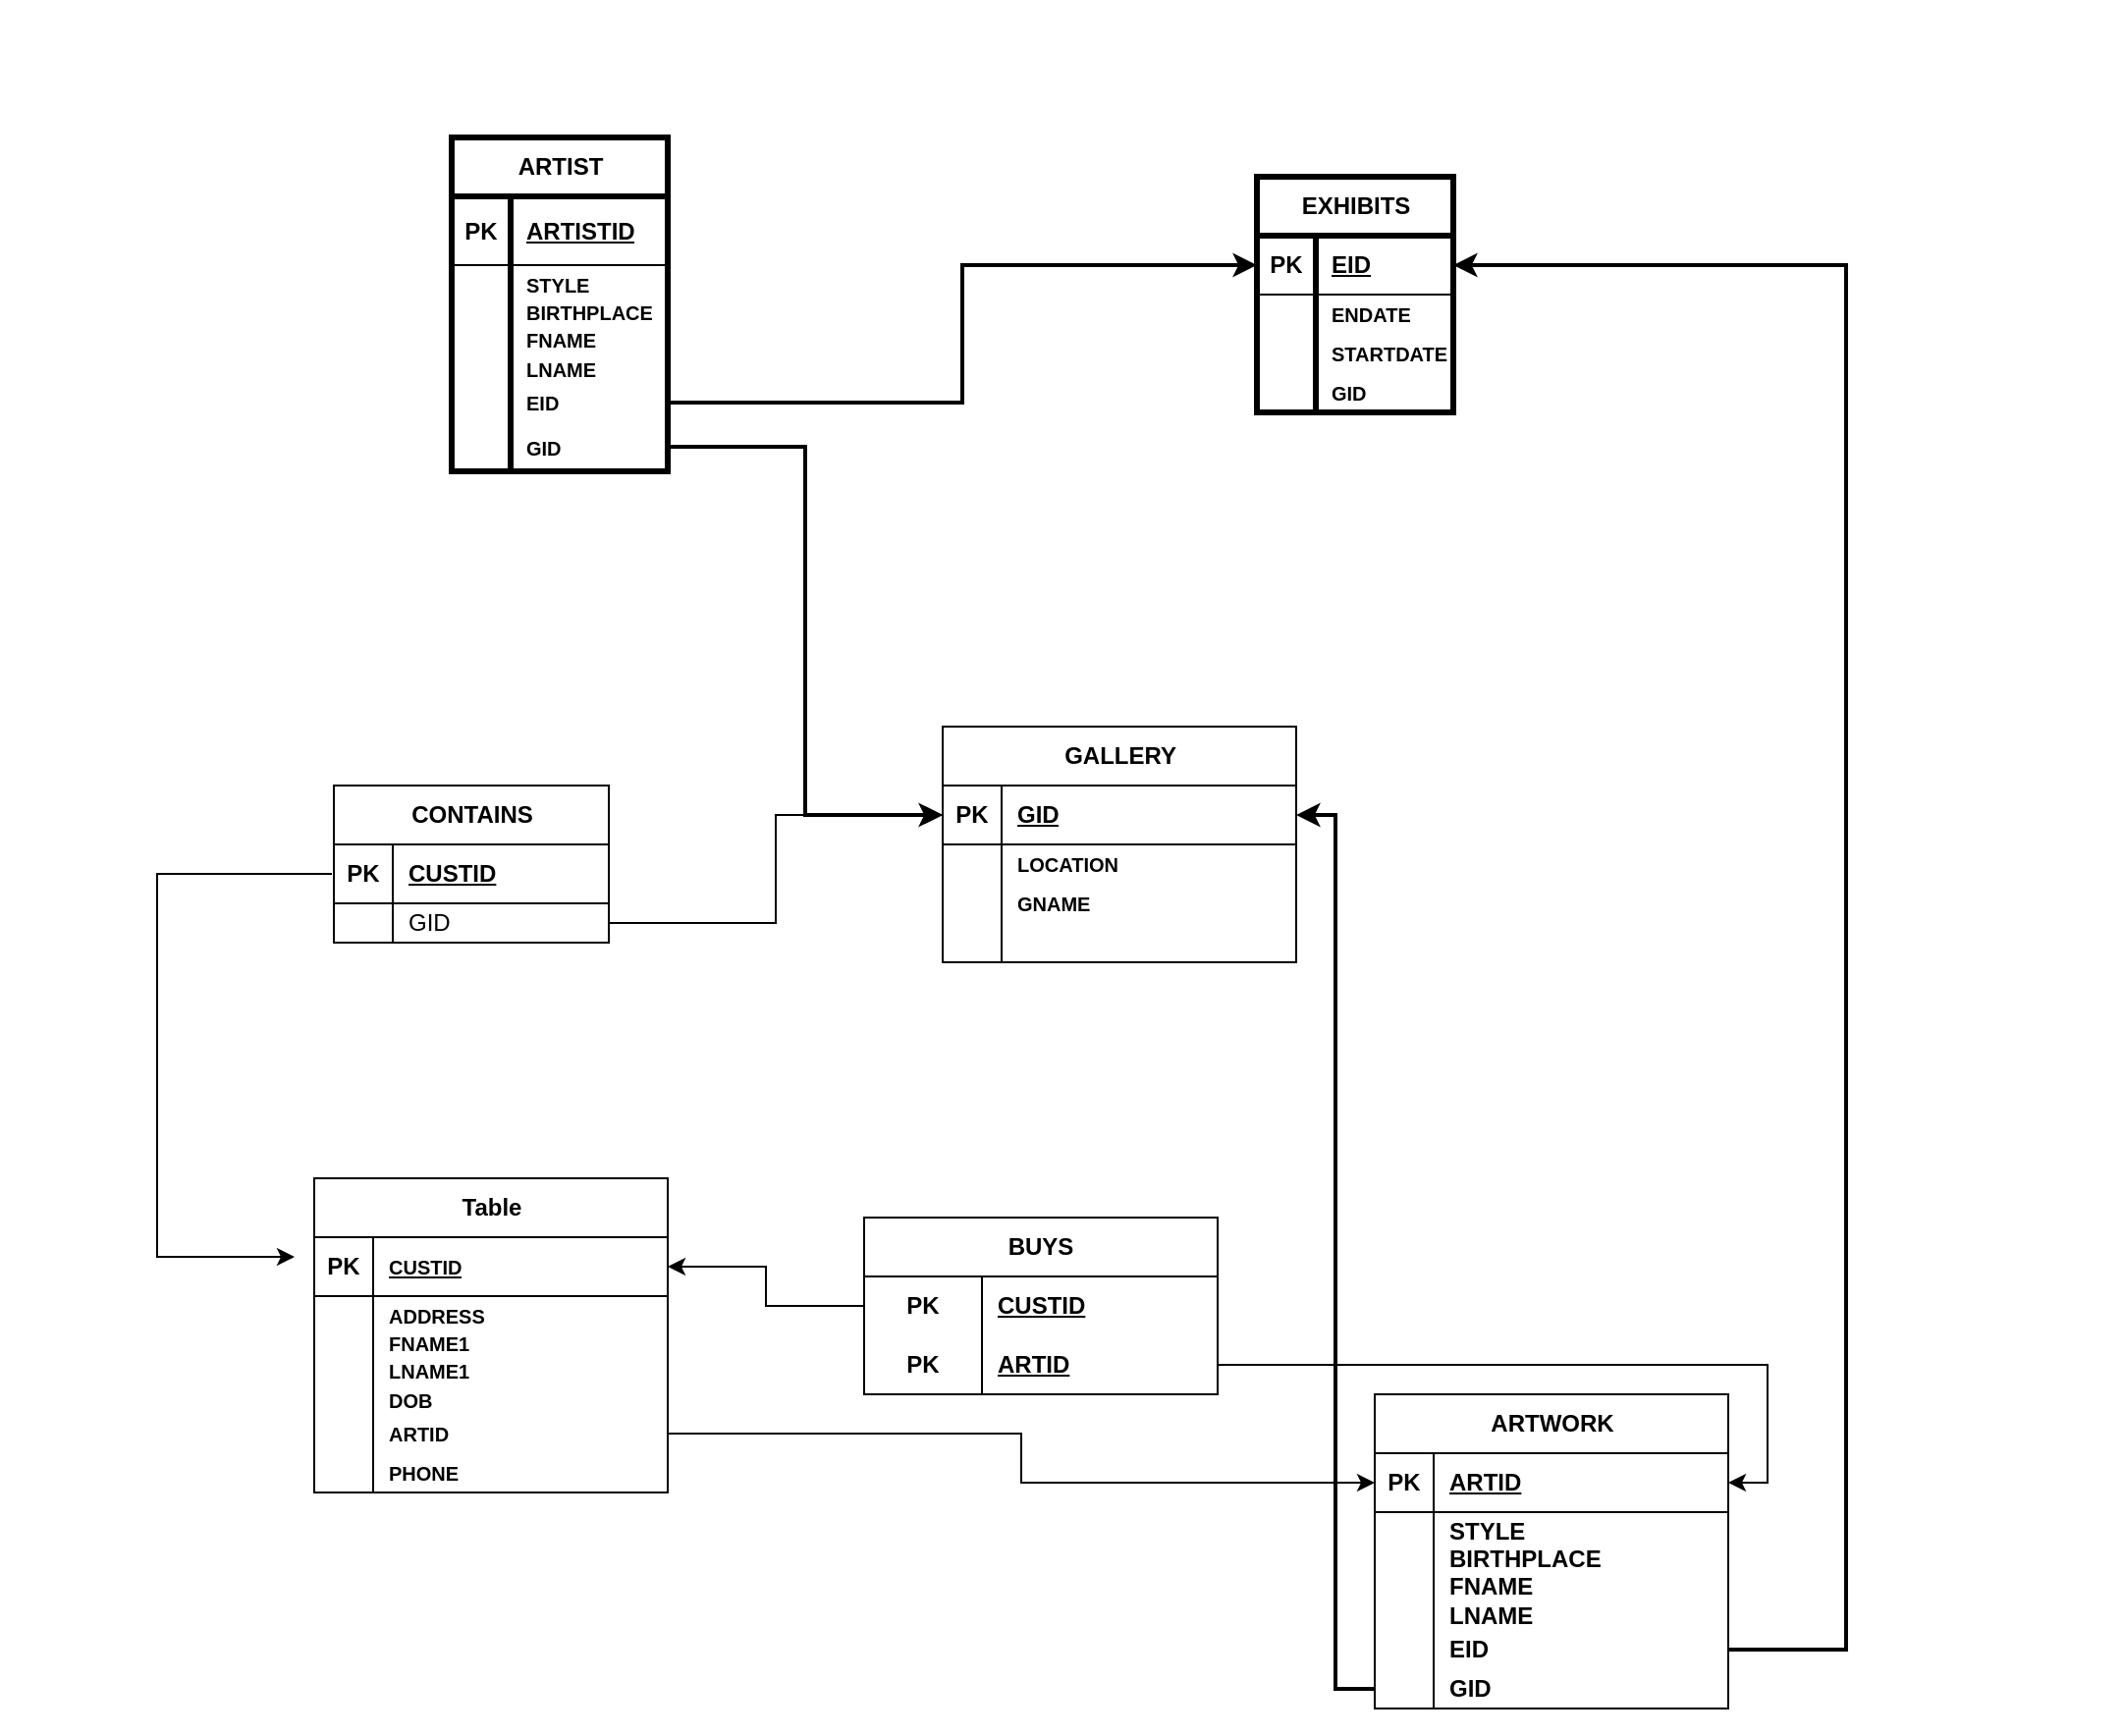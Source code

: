 <mxfile version="24.2.5" type="github">
  <diagram name="Page-1" id="rO4qfut-k28DFwmg8GwD">
    <mxGraphModel dx="1540" dy="400" grid="1" gridSize="10" guides="1" tooltips="1" connect="1" arrows="1" fold="1" page="1" pageScale="1" pageWidth="850" pageHeight="1100" background="#ffffff" math="0" shadow="0">
      <root>
        <mxCell id="0" />
        <mxCell id="1" parent="0" />
        <mxCell id="FwjK9xLfa-na4nDYGsdN-32" value="&amp;nbsp;" style="text;html=1;align=center;verticalAlign=middle;resizable=0;points=[];autosize=1;strokeColor=none;fillColor=none;" vertex="1" parent="1">
          <mxGeometry width="30" height="30" as="geometry" />
        </mxCell>
        <mxCell id="FwjK9xLfa-na4nDYGsdN-83" value="ARTIST" style="shape=table;startSize=30;container=1;collapsible=1;childLayout=tableLayout;fixedRows=1;rowLines=0;fontStyle=1;align=center;resizeLast=1;html=1;strokeWidth=3;" vertex="1" parent="1">
          <mxGeometry x="120" y="70" width="110.0" height="170" as="geometry" />
        </mxCell>
        <mxCell id="FwjK9xLfa-na4nDYGsdN-84" value="" style="shape=tableRow;horizontal=0;startSize=0;swimlaneHead=0;swimlaneBody=0;fillColor=none;collapsible=0;dropTarget=0;points=[[0,0.5],[1,0.5]];portConstraint=eastwest;top=0;left=0;right=0;bottom=1;" vertex="1" parent="FwjK9xLfa-na4nDYGsdN-83">
          <mxGeometry y="30" width="110.0" height="35" as="geometry" />
        </mxCell>
        <mxCell id="FwjK9xLfa-na4nDYGsdN-85" value="PK" style="shape=partialRectangle;connectable=0;fillColor=none;top=0;left=0;bottom=0;right=0;fontStyle=1;overflow=hidden;whiteSpace=wrap;html=1;" vertex="1" parent="FwjK9xLfa-na4nDYGsdN-84">
          <mxGeometry width="30" height="35" as="geometry">
            <mxRectangle width="30" height="35" as="alternateBounds" />
          </mxGeometry>
        </mxCell>
        <mxCell id="FwjK9xLfa-na4nDYGsdN-86" value="ARTISTID" style="shape=partialRectangle;connectable=0;fillColor=none;top=0;left=0;bottom=0;right=0;align=left;spacingLeft=6;fontStyle=5;overflow=hidden;whiteSpace=wrap;html=1;" vertex="1" parent="FwjK9xLfa-na4nDYGsdN-84">
          <mxGeometry x="30" width="80.0" height="35" as="geometry">
            <mxRectangle width="80.0" height="35" as="alternateBounds" />
          </mxGeometry>
        </mxCell>
        <mxCell id="FwjK9xLfa-na4nDYGsdN-87" value="" style="shape=tableRow;horizontal=0;startSize=0;swimlaneHead=0;swimlaneBody=0;fillColor=none;collapsible=0;dropTarget=0;points=[[0,0.5],[1,0.5]];portConstraint=eastwest;top=0;left=0;right=0;bottom=0;swimlaneLine=1;rounded=0;flipH=0;" vertex="1" parent="FwjK9xLfa-na4nDYGsdN-83">
          <mxGeometry y="65" width="110.0" height="60" as="geometry" />
        </mxCell>
        <mxCell id="FwjK9xLfa-na4nDYGsdN-88" value="" style="shape=partialRectangle;connectable=0;fillColor=none;top=0;left=0;bottom=0;right=0;editable=1;overflow=hidden;whiteSpace=wrap;html=1;" vertex="1" parent="FwjK9xLfa-na4nDYGsdN-87">
          <mxGeometry width="30" height="60" as="geometry">
            <mxRectangle width="30" height="60" as="alternateBounds" />
          </mxGeometry>
        </mxCell>
        <mxCell id="FwjK9xLfa-na4nDYGsdN-89" value="&lt;div style=&quot;text-wrap: nowrap;&quot;&gt;&lt;font style=&quot;font-size: 10px;&quot;&gt;&lt;b&gt;STYLE&lt;/b&gt;&lt;/font&gt;&lt;/div&gt;&lt;div style=&quot;text-wrap: nowrap;&quot;&gt;&lt;font style=&quot;font-size: 10px;&quot;&gt;&lt;b&gt;BIRTHPLACE&lt;/b&gt;&lt;/font&gt;&lt;/div&gt;&lt;div style=&quot;text-wrap: nowrap;&quot;&gt;&lt;font style=&quot;font-size: 10px;&quot;&gt;&lt;b&gt;FNAME&lt;/b&gt;&lt;/font&gt;&lt;/div&gt;&lt;div style=&quot;text-wrap: nowrap;&quot;&gt;&lt;font style=&quot;font-size: 10px;&quot;&gt;&lt;b&gt;LNAME&lt;/b&gt;&lt;/font&gt;&lt;/div&gt;" style="shape=partialRectangle;connectable=0;fillColor=none;top=0;left=0;bottom=0;right=0;align=left;spacingLeft=6;overflow=hidden;whiteSpace=wrap;html=1;" vertex="1" parent="FwjK9xLfa-na4nDYGsdN-87">
          <mxGeometry x="30" width="80.0" height="60" as="geometry">
            <mxRectangle width="80.0" height="60" as="alternateBounds" />
          </mxGeometry>
        </mxCell>
        <mxCell id="FwjK9xLfa-na4nDYGsdN-90" value="" style="shape=tableRow;horizontal=0;startSize=0;swimlaneHead=0;swimlaneBody=0;fillColor=none;collapsible=0;dropTarget=0;points=[[0,0.5],[1,0.5]];portConstraint=eastwest;top=0;left=0;right=0;bottom=0;" vertex="1" parent="FwjK9xLfa-na4nDYGsdN-83">
          <mxGeometry y="125" width="110.0" height="20" as="geometry" />
        </mxCell>
        <mxCell id="FwjK9xLfa-na4nDYGsdN-91" value="" style="shape=partialRectangle;connectable=0;fillColor=none;top=0;left=0;bottom=0;right=0;editable=1;overflow=hidden;whiteSpace=wrap;html=1;" vertex="1" parent="FwjK9xLfa-na4nDYGsdN-90">
          <mxGeometry width="30" height="20" as="geometry">
            <mxRectangle width="30" height="20" as="alternateBounds" />
          </mxGeometry>
        </mxCell>
        <mxCell id="FwjK9xLfa-na4nDYGsdN-92" value="&lt;font style=&quot;font-size: 10px;&quot;&gt;&lt;b&gt;EID&lt;/b&gt;&lt;/font&gt;" style="shape=partialRectangle;connectable=0;fillColor=none;top=0;left=0;bottom=0;right=0;align=left;spacingLeft=6;overflow=hidden;whiteSpace=wrap;html=1;" vertex="1" parent="FwjK9xLfa-na4nDYGsdN-90">
          <mxGeometry x="30" width="80.0" height="20" as="geometry">
            <mxRectangle width="80.0" height="20" as="alternateBounds" />
          </mxGeometry>
        </mxCell>
        <mxCell id="FwjK9xLfa-na4nDYGsdN-93" value="" style="shape=tableRow;horizontal=0;startSize=0;swimlaneHead=0;swimlaneBody=0;fillColor=none;collapsible=0;dropTarget=0;points=[[0,0.5],[1,0.5]];portConstraint=eastwest;top=0;left=0;right=0;bottom=0;" vertex="1" parent="FwjK9xLfa-na4nDYGsdN-83">
          <mxGeometry y="145" width="110.0" height="25" as="geometry" />
        </mxCell>
        <mxCell id="FwjK9xLfa-na4nDYGsdN-94" value="" style="shape=partialRectangle;connectable=0;fillColor=none;top=0;left=0;bottom=0;right=0;editable=1;overflow=hidden;whiteSpace=wrap;html=1;" vertex="1" parent="FwjK9xLfa-na4nDYGsdN-93">
          <mxGeometry width="30" height="25" as="geometry">
            <mxRectangle width="30" height="25" as="alternateBounds" />
          </mxGeometry>
        </mxCell>
        <mxCell id="FwjK9xLfa-na4nDYGsdN-95" value="&lt;font style=&quot;font-size: 10px;&quot;&gt;&lt;b&gt;GID&lt;/b&gt;&lt;/font&gt;" style="shape=partialRectangle;connectable=0;fillColor=none;top=0;left=0;bottom=0;right=0;align=left;spacingLeft=6;overflow=hidden;whiteSpace=wrap;html=1;" vertex="1" parent="FwjK9xLfa-na4nDYGsdN-93">
          <mxGeometry x="30" width="80.0" height="25" as="geometry">
            <mxRectangle width="80.0" height="25" as="alternateBounds" />
          </mxGeometry>
        </mxCell>
        <mxCell id="FwjK9xLfa-na4nDYGsdN-98" value="EXHIBITS" style="shape=table;startSize=30;container=1;collapsible=1;childLayout=tableLayout;fixedRows=1;rowLines=0;fontStyle=1;align=center;resizeLast=1;html=1;strokeWidth=3;" vertex="1" parent="1">
          <mxGeometry x="530" y="90" width="100" height="120.0" as="geometry" />
        </mxCell>
        <mxCell id="FwjK9xLfa-na4nDYGsdN-99" value="" style="shape=tableRow;horizontal=0;startSize=0;swimlaneHead=0;swimlaneBody=0;fillColor=none;collapsible=0;dropTarget=0;points=[[0,0.5],[1,0.5]];portConstraint=eastwest;top=0;left=0;right=0;bottom=1;" vertex="1" parent="FwjK9xLfa-na4nDYGsdN-98">
          <mxGeometry y="30" width="100" height="30" as="geometry" />
        </mxCell>
        <mxCell id="FwjK9xLfa-na4nDYGsdN-100" value="PK" style="shape=partialRectangle;connectable=0;fillColor=none;top=0;left=0;bottom=0;right=0;fontStyle=1;overflow=hidden;whiteSpace=wrap;html=1;" vertex="1" parent="FwjK9xLfa-na4nDYGsdN-99">
          <mxGeometry width="30" height="30" as="geometry">
            <mxRectangle width="30" height="30" as="alternateBounds" />
          </mxGeometry>
        </mxCell>
        <mxCell id="FwjK9xLfa-na4nDYGsdN-101" value="EID" style="shape=partialRectangle;connectable=0;fillColor=none;top=0;left=0;bottom=0;right=0;align=left;spacingLeft=6;fontStyle=5;overflow=hidden;whiteSpace=wrap;html=1;" vertex="1" parent="FwjK9xLfa-na4nDYGsdN-99">
          <mxGeometry x="30" width="70" height="30" as="geometry">
            <mxRectangle width="70" height="30" as="alternateBounds" />
          </mxGeometry>
        </mxCell>
        <mxCell id="FwjK9xLfa-na4nDYGsdN-102" value="" style="shape=tableRow;horizontal=0;startSize=0;swimlaneHead=0;swimlaneBody=0;fillColor=none;collapsible=0;dropTarget=0;points=[[0,0.5],[1,0.5]];portConstraint=eastwest;top=0;left=0;right=0;bottom=0;" vertex="1" parent="FwjK9xLfa-na4nDYGsdN-98">
          <mxGeometry y="60" width="100" height="20" as="geometry" />
        </mxCell>
        <mxCell id="FwjK9xLfa-na4nDYGsdN-103" value="" style="shape=partialRectangle;connectable=0;fillColor=none;top=0;left=0;bottom=0;right=0;editable=1;overflow=hidden;whiteSpace=wrap;html=1;" vertex="1" parent="FwjK9xLfa-na4nDYGsdN-102">
          <mxGeometry width="30" height="20" as="geometry">
            <mxRectangle width="30" height="20" as="alternateBounds" />
          </mxGeometry>
        </mxCell>
        <mxCell id="FwjK9xLfa-na4nDYGsdN-104" value="&lt;div style=&quot;text-wrap: nowrap;&quot;&gt;&lt;font style=&quot;font-size: 10px;&quot;&gt;&lt;b&gt;ENDATE&lt;/b&gt;&lt;/font&gt;&lt;/div&gt;" style="shape=partialRectangle;connectable=0;fillColor=none;top=0;left=0;bottom=0;right=0;align=left;spacingLeft=6;overflow=hidden;whiteSpace=wrap;html=1;" vertex="1" parent="FwjK9xLfa-na4nDYGsdN-102">
          <mxGeometry x="30" width="70" height="20" as="geometry">
            <mxRectangle width="70" height="20" as="alternateBounds" />
          </mxGeometry>
        </mxCell>
        <mxCell id="FwjK9xLfa-na4nDYGsdN-105" value="" style="shape=tableRow;horizontal=0;startSize=0;swimlaneHead=0;swimlaneBody=0;fillColor=none;collapsible=0;dropTarget=0;points=[[0,0.5],[1,0.5]];portConstraint=eastwest;top=0;left=0;right=0;bottom=0;" vertex="1" parent="FwjK9xLfa-na4nDYGsdN-98">
          <mxGeometry y="80" width="100" height="20" as="geometry" />
        </mxCell>
        <mxCell id="FwjK9xLfa-na4nDYGsdN-106" value="" style="shape=partialRectangle;connectable=0;fillColor=none;top=0;left=0;bottom=0;right=0;editable=1;overflow=hidden;whiteSpace=wrap;html=1;" vertex="1" parent="FwjK9xLfa-na4nDYGsdN-105">
          <mxGeometry width="30" height="20" as="geometry">
            <mxRectangle width="30" height="20" as="alternateBounds" />
          </mxGeometry>
        </mxCell>
        <mxCell id="FwjK9xLfa-na4nDYGsdN-107" value="&lt;font style=&quot;font-size: 10px;&quot;&gt;&lt;b&gt;STARTDATE&lt;/b&gt;&lt;/font&gt;" style="shape=partialRectangle;connectable=0;fillColor=none;top=0;left=0;bottom=0;right=0;align=left;spacingLeft=6;overflow=hidden;whiteSpace=wrap;html=1;" vertex="1" parent="FwjK9xLfa-na4nDYGsdN-105">
          <mxGeometry x="30" width="70" height="20" as="geometry">
            <mxRectangle width="70" height="20" as="alternateBounds" />
          </mxGeometry>
        </mxCell>
        <mxCell id="FwjK9xLfa-na4nDYGsdN-108" value="" style="shape=tableRow;horizontal=0;startSize=0;swimlaneHead=0;swimlaneBody=0;fillColor=none;collapsible=0;dropTarget=0;points=[[0,0.5],[1,0.5]];portConstraint=eastwest;top=0;left=0;right=0;bottom=0;" vertex="1" parent="FwjK9xLfa-na4nDYGsdN-98">
          <mxGeometry y="100" width="100" height="20" as="geometry" />
        </mxCell>
        <mxCell id="FwjK9xLfa-na4nDYGsdN-109" value="" style="shape=partialRectangle;connectable=0;fillColor=none;top=0;left=0;bottom=0;right=0;editable=1;overflow=hidden;whiteSpace=wrap;html=1;" vertex="1" parent="FwjK9xLfa-na4nDYGsdN-108">
          <mxGeometry width="30" height="20" as="geometry">
            <mxRectangle width="30" height="20" as="alternateBounds" />
          </mxGeometry>
        </mxCell>
        <mxCell id="FwjK9xLfa-na4nDYGsdN-110" value="&lt;font style=&quot;font-size: 10px;&quot;&gt;&lt;b&gt;GID&lt;/b&gt;&lt;/font&gt;" style="shape=partialRectangle;connectable=0;fillColor=none;top=0;left=0;bottom=0;right=0;align=left;spacingLeft=6;overflow=hidden;whiteSpace=wrap;html=1;" vertex="1" parent="FwjK9xLfa-na4nDYGsdN-108">
          <mxGeometry x="30" width="70" height="20" as="geometry">
            <mxRectangle width="70" height="20" as="alternateBounds" />
          </mxGeometry>
        </mxCell>
        <mxCell id="FwjK9xLfa-na4nDYGsdN-111" style="edgeStyle=orthogonalEdgeStyle;rounded=0;orthogonalLoop=1;jettySize=auto;html=1;entryX=0;entryY=0.5;entryDx=0;entryDy=0;strokeWidth=2;" edge="1" parent="1" source="FwjK9xLfa-na4nDYGsdN-90" target="FwjK9xLfa-na4nDYGsdN-99">
          <mxGeometry relative="1" as="geometry" />
        </mxCell>
        <mxCell id="FwjK9xLfa-na4nDYGsdN-112" value="GALLERY" style="shape=table;startSize=30;container=1;collapsible=1;childLayout=tableLayout;fixedRows=1;rowLines=0;fontStyle=1;align=center;resizeLast=1;html=1;" vertex="1" parent="1">
          <mxGeometry x="370" y="370" width="180" height="120" as="geometry" />
        </mxCell>
        <mxCell id="FwjK9xLfa-na4nDYGsdN-113" value="" style="shape=tableRow;horizontal=0;startSize=0;swimlaneHead=0;swimlaneBody=0;fillColor=none;collapsible=0;dropTarget=0;points=[[0,0.5],[1,0.5]];portConstraint=eastwest;top=0;left=0;right=0;bottom=1;" vertex="1" parent="FwjK9xLfa-na4nDYGsdN-112">
          <mxGeometry y="30" width="180" height="30" as="geometry" />
        </mxCell>
        <mxCell id="FwjK9xLfa-na4nDYGsdN-114" value="PK" style="shape=partialRectangle;connectable=0;fillColor=none;top=0;left=0;bottom=0;right=0;fontStyle=1;overflow=hidden;whiteSpace=wrap;html=1;" vertex="1" parent="FwjK9xLfa-na4nDYGsdN-113">
          <mxGeometry width="30" height="30" as="geometry">
            <mxRectangle width="30" height="30" as="alternateBounds" />
          </mxGeometry>
        </mxCell>
        <mxCell id="FwjK9xLfa-na4nDYGsdN-115" value="GID" style="shape=partialRectangle;connectable=0;fillColor=none;top=0;left=0;bottom=0;right=0;align=left;spacingLeft=6;fontStyle=5;overflow=hidden;whiteSpace=wrap;html=1;" vertex="1" parent="FwjK9xLfa-na4nDYGsdN-113">
          <mxGeometry x="30" width="150" height="30" as="geometry">
            <mxRectangle width="150" height="30" as="alternateBounds" />
          </mxGeometry>
        </mxCell>
        <mxCell id="FwjK9xLfa-na4nDYGsdN-116" value="" style="shape=tableRow;horizontal=0;startSize=0;swimlaneHead=0;swimlaneBody=0;fillColor=none;collapsible=0;dropTarget=0;points=[[0,0.5],[1,0.5]];portConstraint=eastwest;top=0;left=0;right=0;bottom=0;" vertex="1" parent="FwjK9xLfa-na4nDYGsdN-112">
          <mxGeometry y="60" width="180" height="20" as="geometry" />
        </mxCell>
        <mxCell id="FwjK9xLfa-na4nDYGsdN-117" value="" style="shape=partialRectangle;connectable=0;fillColor=none;top=0;left=0;bottom=0;right=0;editable=1;overflow=hidden;whiteSpace=wrap;html=1;" vertex="1" parent="FwjK9xLfa-na4nDYGsdN-116">
          <mxGeometry width="30" height="20" as="geometry">
            <mxRectangle width="30" height="20" as="alternateBounds" />
          </mxGeometry>
        </mxCell>
        <mxCell id="FwjK9xLfa-na4nDYGsdN-118" value="&lt;b&gt;&lt;font style=&quot;font-size: 10px;&quot;&gt;LOCATION&lt;/font&gt;&lt;/b&gt;" style="shape=partialRectangle;connectable=0;fillColor=none;top=0;left=0;bottom=0;right=0;align=left;spacingLeft=6;overflow=hidden;whiteSpace=wrap;html=1;" vertex="1" parent="FwjK9xLfa-na4nDYGsdN-116">
          <mxGeometry x="30" width="150" height="20" as="geometry">
            <mxRectangle width="150" height="20" as="alternateBounds" />
          </mxGeometry>
        </mxCell>
        <mxCell id="FwjK9xLfa-na4nDYGsdN-119" value="" style="shape=tableRow;horizontal=0;startSize=0;swimlaneHead=0;swimlaneBody=0;fillColor=none;collapsible=0;dropTarget=0;points=[[0,0.5],[1,0.5]];portConstraint=eastwest;top=0;left=0;right=0;bottom=0;" vertex="1" parent="FwjK9xLfa-na4nDYGsdN-112">
          <mxGeometry y="80" width="180" height="20" as="geometry" />
        </mxCell>
        <mxCell id="FwjK9xLfa-na4nDYGsdN-120" value="" style="shape=partialRectangle;connectable=0;fillColor=none;top=0;left=0;bottom=0;right=0;editable=1;overflow=hidden;whiteSpace=wrap;html=1;" vertex="1" parent="FwjK9xLfa-na4nDYGsdN-119">
          <mxGeometry width="30" height="20" as="geometry">
            <mxRectangle width="30" height="20" as="alternateBounds" />
          </mxGeometry>
        </mxCell>
        <mxCell id="FwjK9xLfa-na4nDYGsdN-121" value="&lt;b&gt;&lt;font style=&quot;font-size: 10px;&quot;&gt;GNAME&lt;/font&gt;&lt;/b&gt;" style="shape=partialRectangle;connectable=0;fillColor=none;top=0;left=0;bottom=0;right=0;align=left;spacingLeft=6;overflow=hidden;whiteSpace=wrap;html=1;" vertex="1" parent="FwjK9xLfa-na4nDYGsdN-119">
          <mxGeometry x="30" width="150" height="20" as="geometry">
            <mxRectangle width="150" height="20" as="alternateBounds" />
          </mxGeometry>
        </mxCell>
        <mxCell id="FwjK9xLfa-na4nDYGsdN-122" value="" style="shape=tableRow;horizontal=0;startSize=0;swimlaneHead=0;swimlaneBody=0;fillColor=none;collapsible=0;dropTarget=0;points=[[0,0.5],[1,0.5]];portConstraint=eastwest;top=0;left=0;right=0;bottom=0;" vertex="1" parent="FwjK9xLfa-na4nDYGsdN-112">
          <mxGeometry y="100" width="180" height="20" as="geometry" />
        </mxCell>
        <mxCell id="FwjK9xLfa-na4nDYGsdN-123" value="" style="shape=partialRectangle;connectable=0;fillColor=none;top=0;left=0;bottom=0;right=0;editable=1;overflow=hidden;whiteSpace=wrap;html=1;" vertex="1" parent="FwjK9xLfa-na4nDYGsdN-122">
          <mxGeometry width="30" height="20" as="geometry">
            <mxRectangle width="30" height="20" as="alternateBounds" />
          </mxGeometry>
        </mxCell>
        <mxCell id="FwjK9xLfa-na4nDYGsdN-124" value="" style="shape=partialRectangle;connectable=0;fillColor=none;top=0;left=0;bottom=0;right=0;align=left;spacingLeft=6;overflow=hidden;whiteSpace=wrap;html=1;" vertex="1" parent="FwjK9xLfa-na4nDYGsdN-122">
          <mxGeometry x="30" width="150" height="20" as="geometry">
            <mxRectangle width="150" height="20" as="alternateBounds" />
          </mxGeometry>
        </mxCell>
        <mxCell id="FwjK9xLfa-na4nDYGsdN-125" value="Table" style="shape=table;startSize=30;container=1;collapsible=1;childLayout=tableLayout;fixedRows=1;rowLines=0;fontStyle=1;align=center;resizeLast=1;html=1;" vertex="1" parent="1">
          <mxGeometry x="50" y="600" width="180" height="160" as="geometry" />
        </mxCell>
        <mxCell id="FwjK9xLfa-na4nDYGsdN-126" value="" style="shape=tableRow;horizontal=0;startSize=0;swimlaneHead=0;swimlaneBody=0;fillColor=none;collapsible=0;dropTarget=0;points=[[0,0.5],[1,0.5]];portConstraint=eastwest;top=0;left=0;right=0;bottom=1;" vertex="1" parent="FwjK9xLfa-na4nDYGsdN-125">
          <mxGeometry y="30" width="180" height="30" as="geometry" />
        </mxCell>
        <mxCell id="FwjK9xLfa-na4nDYGsdN-127" value="PK" style="shape=partialRectangle;connectable=0;fillColor=none;top=0;left=0;bottom=0;right=0;fontStyle=1;overflow=hidden;whiteSpace=wrap;html=1;" vertex="1" parent="FwjK9xLfa-na4nDYGsdN-126">
          <mxGeometry width="30" height="30" as="geometry">
            <mxRectangle width="30" height="30" as="alternateBounds" />
          </mxGeometry>
        </mxCell>
        <mxCell id="FwjK9xLfa-na4nDYGsdN-128" value="&lt;font style=&quot;font-size: 10px;&quot;&gt;CUSTID&lt;/font&gt;" style="shape=partialRectangle;connectable=0;fillColor=none;top=0;left=0;bottom=0;right=0;align=left;spacingLeft=6;fontStyle=5;overflow=hidden;whiteSpace=wrap;html=1;" vertex="1" parent="FwjK9xLfa-na4nDYGsdN-126">
          <mxGeometry x="30" width="150" height="30" as="geometry">
            <mxRectangle width="150" height="30" as="alternateBounds" />
          </mxGeometry>
        </mxCell>
        <mxCell id="FwjK9xLfa-na4nDYGsdN-129" value="" style="shape=tableRow;horizontal=0;startSize=0;swimlaneHead=0;swimlaneBody=0;fillColor=none;collapsible=0;dropTarget=0;points=[[0,0.5],[1,0.5]];portConstraint=eastwest;top=0;left=0;right=0;bottom=0;" vertex="1" parent="FwjK9xLfa-na4nDYGsdN-125">
          <mxGeometry y="60" width="180" height="60" as="geometry" />
        </mxCell>
        <mxCell id="FwjK9xLfa-na4nDYGsdN-130" value="" style="shape=partialRectangle;connectable=0;fillColor=none;top=0;left=0;bottom=0;right=0;editable=1;overflow=hidden;whiteSpace=wrap;html=1;" vertex="1" parent="FwjK9xLfa-na4nDYGsdN-129">
          <mxGeometry width="30" height="60" as="geometry">
            <mxRectangle width="30" height="60" as="alternateBounds" />
          </mxGeometry>
        </mxCell>
        <mxCell id="FwjK9xLfa-na4nDYGsdN-131" value="&lt;div style=&quot;text-wrap: nowrap;&quot;&gt;&lt;font size=&quot;1&quot;&gt;&lt;b&gt;ADDRESS&lt;/b&gt;&lt;/font&gt;&lt;/div&gt;&lt;div style=&quot;text-wrap: nowrap;&quot;&gt;&lt;font size=&quot;1&quot; style=&quot;&quot;&gt;&lt;b style=&quot;&quot;&gt;FNAME1&lt;/b&gt;&lt;/font&gt;&lt;/div&gt;&lt;div style=&quot;text-wrap: nowrap;&quot;&gt;&lt;font size=&quot;1&quot; style=&quot;&quot;&gt;&lt;b style=&quot;&quot;&gt;LNAME1&lt;/b&gt;&lt;/font&gt;&lt;/div&gt;&lt;div style=&quot;text-wrap: nowrap;&quot;&gt;&lt;font size=&quot;1&quot; style=&quot;&quot;&gt;&lt;b style=&quot;&quot;&gt;DOB&lt;/b&gt;&lt;/font&gt;&lt;/div&gt;" style="shape=partialRectangle;connectable=0;fillColor=none;top=0;left=0;bottom=0;right=0;align=left;spacingLeft=6;overflow=hidden;whiteSpace=wrap;html=1;" vertex="1" parent="FwjK9xLfa-na4nDYGsdN-129">
          <mxGeometry x="30" width="150" height="60" as="geometry">
            <mxRectangle width="150" height="60" as="alternateBounds" />
          </mxGeometry>
        </mxCell>
        <mxCell id="FwjK9xLfa-na4nDYGsdN-132" value="" style="shape=tableRow;horizontal=0;startSize=0;swimlaneHead=0;swimlaneBody=0;fillColor=none;collapsible=0;dropTarget=0;points=[[0,0.5],[1,0.5]];portConstraint=eastwest;top=0;left=0;right=0;bottom=0;" vertex="1" parent="FwjK9xLfa-na4nDYGsdN-125">
          <mxGeometry y="120" width="180" height="20" as="geometry" />
        </mxCell>
        <mxCell id="FwjK9xLfa-na4nDYGsdN-133" value="" style="shape=partialRectangle;connectable=0;fillColor=none;top=0;left=0;bottom=0;right=0;editable=1;overflow=hidden;whiteSpace=wrap;html=1;" vertex="1" parent="FwjK9xLfa-na4nDYGsdN-132">
          <mxGeometry width="30" height="20" as="geometry">
            <mxRectangle width="30" height="20" as="alternateBounds" />
          </mxGeometry>
        </mxCell>
        <mxCell id="FwjK9xLfa-na4nDYGsdN-134" value="&lt;font style=&quot;font-size: 10px;&quot;&gt;&lt;b&gt;ARTID&lt;/b&gt;&lt;/font&gt;" style="shape=partialRectangle;connectable=0;fillColor=none;top=0;left=0;bottom=0;right=0;align=left;spacingLeft=6;overflow=hidden;whiteSpace=wrap;html=1;" vertex="1" parent="FwjK9xLfa-na4nDYGsdN-132">
          <mxGeometry x="30" width="150" height="20" as="geometry">
            <mxRectangle width="150" height="20" as="alternateBounds" />
          </mxGeometry>
        </mxCell>
        <mxCell id="FwjK9xLfa-na4nDYGsdN-135" value="" style="shape=tableRow;horizontal=0;startSize=0;swimlaneHead=0;swimlaneBody=0;fillColor=none;collapsible=0;dropTarget=0;points=[[0,0.5],[1,0.5]];portConstraint=eastwest;top=0;left=0;right=0;bottom=0;" vertex="1" parent="FwjK9xLfa-na4nDYGsdN-125">
          <mxGeometry y="140" width="180" height="20" as="geometry" />
        </mxCell>
        <mxCell id="FwjK9xLfa-na4nDYGsdN-136" value="" style="shape=partialRectangle;connectable=0;fillColor=none;top=0;left=0;bottom=0;right=0;editable=1;overflow=hidden;whiteSpace=wrap;html=1;" vertex="1" parent="FwjK9xLfa-na4nDYGsdN-135">
          <mxGeometry width="30" height="20" as="geometry">
            <mxRectangle width="30" height="20" as="alternateBounds" />
          </mxGeometry>
        </mxCell>
        <mxCell id="FwjK9xLfa-na4nDYGsdN-137" value="&lt;b&gt;&lt;font style=&quot;font-size: 10px;&quot;&gt;PHONE&lt;/font&gt;&lt;/b&gt;" style="shape=partialRectangle;connectable=0;fillColor=none;top=0;left=0;bottom=0;right=0;align=left;spacingLeft=6;overflow=hidden;whiteSpace=wrap;html=1;" vertex="1" parent="FwjK9xLfa-na4nDYGsdN-135">
          <mxGeometry x="30" width="150" height="20" as="geometry">
            <mxRectangle width="150" height="20" as="alternateBounds" />
          </mxGeometry>
        </mxCell>
        <mxCell id="FwjK9xLfa-na4nDYGsdN-141" value="ARTWORK" style="shape=table;startSize=30;container=1;collapsible=1;childLayout=tableLayout;fixedRows=1;rowLines=0;fontStyle=1;align=center;resizeLast=1;html=1;" vertex="1" parent="1">
          <mxGeometry x="590" y="710" width="180" height="160" as="geometry" />
        </mxCell>
        <mxCell id="FwjK9xLfa-na4nDYGsdN-142" value="" style="shape=tableRow;horizontal=0;startSize=0;swimlaneHead=0;swimlaneBody=0;fillColor=none;collapsible=0;dropTarget=0;points=[[0,0.5],[1,0.5]];portConstraint=eastwest;top=0;left=0;right=0;bottom=1;" vertex="1" parent="FwjK9xLfa-na4nDYGsdN-141">
          <mxGeometry y="30" width="180" height="30" as="geometry" />
        </mxCell>
        <mxCell id="FwjK9xLfa-na4nDYGsdN-143" value="PK" style="shape=partialRectangle;connectable=0;fillColor=none;top=0;left=0;bottom=0;right=0;fontStyle=1;overflow=hidden;whiteSpace=wrap;html=1;" vertex="1" parent="FwjK9xLfa-na4nDYGsdN-142">
          <mxGeometry width="30" height="30" as="geometry">
            <mxRectangle width="30" height="30" as="alternateBounds" />
          </mxGeometry>
        </mxCell>
        <mxCell id="FwjK9xLfa-na4nDYGsdN-144" value="ARTID" style="shape=partialRectangle;connectable=0;fillColor=none;top=0;left=0;bottom=0;right=0;align=left;spacingLeft=6;fontStyle=5;overflow=hidden;whiteSpace=wrap;html=1;" vertex="1" parent="FwjK9xLfa-na4nDYGsdN-142">
          <mxGeometry x="30" width="150" height="30" as="geometry">
            <mxRectangle width="150" height="30" as="alternateBounds" />
          </mxGeometry>
        </mxCell>
        <mxCell id="FwjK9xLfa-na4nDYGsdN-145" value="" style="shape=tableRow;horizontal=0;startSize=0;swimlaneHead=0;swimlaneBody=0;fillColor=none;collapsible=0;dropTarget=0;points=[[0,0.5],[1,0.5]];portConstraint=eastwest;top=0;left=0;right=0;bottom=0;" vertex="1" parent="FwjK9xLfa-na4nDYGsdN-141">
          <mxGeometry y="60" width="180" height="60" as="geometry" />
        </mxCell>
        <mxCell id="FwjK9xLfa-na4nDYGsdN-146" value="" style="shape=partialRectangle;connectable=0;fillColor=none;top=0;left=0;bottom=0;right=0;editable=1;overflow=hidden;whiteSpace=wrap;html=1;" vertex="1" parent="FwjK9xLfa-na4nDYGsdN-145">
          <mxGeometry width="30" height="60" as="geometry">
            <mxRectangle width="30" height="60" as="alternateBounds" />
          </mxGeometry>
        </mxCell>
        <mxCell id="FwjK9xLfa-na4nDYGsdN-147" value="&lt;div style=&quot;text-wrap: nowrap;&quot;&gt;&lt;b&gt;STYLE&lt;/b&gt;&lt;/div&gt;&lt;div style=&quot;text-wrap: nowrap;&quot;&gt;&lt;b&gt;BIRTHPLACE&lt;/b&gt;&lt;/div&gt;&lt;div style=&quot;text-wrap: nowrap;&quot;&gt;&lt;b&gt;FNAME&lt;/b&gt;&lt;/div&gt;&lt;div style=&quot;text-wrap: nowrap;&quot;&gt;&lt;b&gt;LNAME&lt;/b&gt;&lt;/div&gt;" style="shape=partialRectangle;connectable=0;fillColor=none;top=0;left=0;bottom=0;right=0;align=left;spacingLeft=6;overflow=hidden;whiteSpace=wrap;html=1;" vertex="1" parent="FwjK9xLfa-na4nDYGsdN-145">
          <mxGeometry x="30" width="150" height="60" as="geometry">
            <mxRectangle width="150" height="60" as="alternateBounds" />
          </mxGeometry>
        </mxCell>
        <mxCell id="FwjK9xLfa-na4nDYGsdN-148" value="" style="shape=tableRow;horizontal=0;startSize=0;swimlaneHead=0;swimlaneBody=0;fillColor=none;collapsible=0;dropTarget=0;points=[[0,0.5],[1,0.5]];portConstraint=eastwest;top=0;left=0;right=0;bottom=0;" vertex="1" parent="FwjK9xLfa-na4nDYGsdN-141">
          <mxGeometry y="120" width="180" height="20" as="geometry" />
        </mxCell>
        <mxCell id="FwjK9xLfa-na4nDYGsdN-149" value="" style="shape=partialRectangle;connectable=0;fillColor=none;top=0;left=0;bottom=0;right=0;editable=1;overflow=hidden;whiteSpace=wrap;html=1;" vertex="1" parent="FwjK9xLfa-na4nDYGsdN-148">
          <mxGeometry width="30" height="20" as="geometry">
            <mxRectangle width="30" height="20" as="alternateBounds" />
          </mxGeometry>
        </mxCell>
        <mxCell id="FwjK9xLfa-na4nDYGsdN-150" value="&lt;b&gt;EID&lt;/b&gt;" style="shape=partialRectangle;connectable=0;fillColor=none;top=0;left=0;bottom=0;right=0;align=left;spacingLeft=6;overflow=hidden;whiteSpace=wrap;html=1;" vertex="1" parent="FwjK9xLfa-na4nDYGsdN-148">
          <mxGeometry x="30" width="150" height="20" as="geometry">
            <mxRectangle width="150" height="20" as="alternateBounds" />
          </mxGeometry>
        </mxCell>
        <mxCell id="FwjK9xLfa-na4nDYGsdN-151" value="" style="shape=tableRow;horizontal=0;startSize=0;swimlaneHead=0;swimlaneBody=0;fillColor=none;collapsible=0;dropTarget=0;points=[[0,0.5],[1,0.5]];portConstraint=eastwest;top=0;left=0;right=0;bottom=0;" vertex="1" parent="FwjK9xLfa-na4nDYGsdN-141">
          <mxGeometry y="140" width="180" height="20" as="geometry" />
        </mxCell>
        <mxCell id="FwjK9xLfa-na4nDYGsdN-152" value="" style="shape=partialRectangle;connectable=0;fillColor=none;top=0;left=0;bottom=0;right=0;editable=1;overflow=hidden;whiteSpace=wrap;html=1;" vertex="1" parent="FwjK9xLfa-na4nDYGsdN-151">
          <mxGeometry width="30" height="20" as="geometry">
            <mxRectangle width="30" height="20" as="alternateBounds" />
          </mxGeometry>
        </mxCell>
        <mxCell id="FwjK9xLfa-na4nDYGsdN-153" value="&lt;b&gt;GID&lt;/b&gt;" style="shape=partialRectangle;connectable=0;fillColor=none;top=0;left=0;bottom=0;right=0;align=left;spacingLeft=6;overflow=hidden;whiteSpace=wrap;html=1;" vertex="1" parent="FwjK9xLfa-na4nDYGsdN-151">
          <mxGeometry x="30" width="150" height="20" as="geometry">
            <mxRectangle width="150" height="20" as="alternateBounds" />
          </mxGeometry>
        </mxCell>
        <mxCell id="FwjK9xLfa-na4nDYGsdN-155" style="edgeStyle=orthogonalEdgeStyle;rounded=0;orthogonalLoop=1;jettySize=auto;html=1;entryX=0;entryY=0.5;entryDx=0;entryDy=0;" edge="1" parent="1" source="FwjK9xLfa-na4nDYGsdN-132" target="FwjK9xLfa-na4nDYGsdN-142">
          <mxGeometry relative="1" as="geometry" />
        </mxCell>
        <mxCell id="FwjK9xLfa-na4nDYGsdN-157" style="edgeStyle=orthogonalEdgeStyle;rounded=0;orthogonalLoop=1;jettySize=auto;html=1;entryX=1;entryY=0.5;entryDx=0;entryDy=0;strokeWidth=2;" edge="1" parent="1" source="FwjK9xLfa-na4nDYGsdN-151" target="FwjK9xLfa-na4nDYGsdN-113">
          <mxGeometry relative="1" as="geometry" />
        </mxCell>
        <mxCell id="FwjK9xLfa-na4nDYGsdN-158" style="edgeStyle=orthogonalEdgeStyle;rounded=0;orthogonalLoop=1;jettySize=auto;html=1;entryX=1;entryY=0.5;entryDx=0;entryDy=0;strokeWidth=2;" edge="1" parent="1" source="FwjK9xLfa-na4nDYGsdN-148" target="FwjK9xLfa-na4nDYGsdN-99">
          <mxGeometry relative="1" as="geometry">
            <mxPoint x="830" y="120" as="targetPoint" />
            <Array as="points">
              <mxPoint x="830" y="840" />
              <mxPoint x="830" y="135" />
            </Array>
          </mxGeometry>
        </mxCell>
        <mxCell id="FwjK9xLfa-na4nDYGsdN-159" style="edgeStyle=orthogonalEdgeStyle;rounded=0;orthogonalLoop=1;jettySize=auto;html=1;entryX=0;entryY=0.5;entryDx=0;entryDy=0;strokeWidth=2;" edge="1" parent="1" source="FwjK9xLfa-na4nDYGsdN-93" target="FwjK9xLfa-na4nDYGsdN-113">
          <mxGeometry relative="1" as="geometry" />
        </mxCell>
        <mxCell id="FwjK9xLfa-na4nDYGsdN-188" style="edgeStyle=orthogonalEdgeStyle;rounded=0;orthogonalLoop=1;jettySize=auto;html=1;" edge="1" parent="1">
          <mxGeometry relative="1" as="geometry">
            <mxPoint x="40" y="640" as="targetPoint" />
            <mxPoint x="59" y="445" as="sourcePoint" />
            <Array as="points">
              <mxPoint x="-30" y="445" />
              <mxPoint x="-30" y="640" />
            </Array>
          </mxGeometry>
        </mxCell>
        <mxCell id="FwjK9xLfa-na4nDYGsdN-190" value="BUYS" style="shape=table;startSize=30;container=1;collapsible=1;childLayout=tableLayout;fixedRows=1;rowLines=0;fontStyle=1;align=center;resizeLast=1;html=1;whiteSpace=wrap;" vertex="1" parent="1">
          <mxGeometry x="330" y="620" width="180" height="90" as="geometry" />
        </mxCell>
        <mxCell id="FwjK9xLfa-na4nDYGsdN-191" value="" style="shape=tableRow;horizontal=0;startSize=0;swimlaneHead=0;swimlaneBody=0;fillColor=none;collapsible=0;dropTarget=0;points=[[0,0.5],[1,0.5]];portConstraint=eastwest;top=0;left=0;right=0;bottom=0;html=1;" vertex="1" parent="FwjK9xLfa-na4nDYGsdN-190">
          <mxGeometry y="30" width="180" height="30" as="geometry" />
        </mxCell>
        <mxCell id="FwjK9xLfa-na4nDYGsdN-192" value="PK" style="shape=partialRectangle;connectable=0;fillColor=none;top=0;left=0;bottom=0;right=0;fontStyle=1;overflow=hidden;html=1;whiteSpace=wrap;" vertex="1" parent="FwjK9xLfa-na4nDYGsdN-191">
          <mxGeometry width="60.0" height="30" as="geometry">
            <mxRectangle width="60.0" height="30" as="alternateBounds" />
          </mxGeometry>
        </mxCell>
        <mxCell id="FwjK9xLfa-na4nDYGsdN-193" value="CUSTID" style="shape=partialRectangle;connectable=0;fillColor=none;top=0;left=0;bottom=0;right=0;align=left;spacingLeft=6;fontStyle=5;overflow=hidden;html=1;whiteSpace=wrap;" vertex="1" parent="FwjK9xLfa-na4nDYGsdN-191">
          <mxGeometry x="60.0" width="120.0" height="30" as="geometry">
            <mxRectangle width="120.0" height="30" as="alternateBounds" />
          </mxGeometry>
        </mxCell>
        <mxCell id="FwjK9xLfa-na4nDYGsdN-194" value="" style="shape=tableRow;horizontal=0;startSize=0;swimlaneHead=0;swimlaneBody=0;fillColor=none;collapsible=0;dropTarget=0;points=[[0,0.5],[1,0.5]];portConstraint=eastwest;top=0;left=0;right=0;bottom=1;html=1;" vertex="1" parent="FwjK9xLfa-na4nDYGsdN-190">
          <mxGeometry y="60" width="180" height="30" as="geometry" />
        </mxCell>
        <mxCell id="FwjK9xLfa-na4nDYGsdN-195" value="PK" style="shape=partialRectangle;connectable=0;fillColor=none;top=0;left=0;bottom=0;right=0;fontStyle=1;overflow=hidden;html=1;whiteSpace=wrap;" vertex="1" parent="FwjK9xLfa-na4nDYGsdN-194">
          <mxGeometry width="60.0" height="30" as="geometry">
            <mxRectangle width="60.0" height="30" as="alternateBounds" />
          </mxGeometry>
        </mxCell>
        <mxCell id="FwjK9xLfa-na4nDYGsdN-196" value="ARTID" style="shape=partialRectangle;connectable=0;fillColor=none;top=0;left=0;bottom=0;right=0;align=left;spacingLeft=6;fontStyle=5;overflow=hidden;html=1;whiteSpace=wrap;" vertex="1" parent="FwjK9xLfa-na4nDYGsdN-194">
          <mxGeometry x="60.0" width="120.0" height="30" as="geometry">
            <mxRectangle width="120.0" height="30" as="alternateBounds" />
          </mxGeometry>
        </mxCell>
        <mxCell id="FwjK9xLfa-na4nDYGsdN-197" style="edgeStyle=orthogonalEdgeStyle;rounded=0;orthogonalLoop=1;jettySize=auto;html=1;entryX=1;entryY=0.5;entryDx=0;entryDy=0;" edge="1" parent="1" source="FwjK9xLfa-na4nDYGsdN-191" target="FwjK9xLfa-na4nDYGsdN-126">
          <mxGeometry relative="1" as="geometry" />
        </mxCell>
        <mxCell id="FwjK9xLfa-na4nDYGsdN-198" style="edgeStyle=orthogonalEdgeStyle;rounded=0;orthogonalLoop=1;jettySize=auto;html=1;entryX=1;entryY=0.5;entryDx=0;entryDy=0;" edge="1" parent="1" source="FwjK9xLfa-na4nDYGsdN-194" target="FwjK9xLfa-na4nDYGsdN-142">
          <mxGeometry relative="1" as="geometry" />
        </mxCell>
        <mxCell id="FwjK9xLfa-na4nDYGsdN-199" value="CONTAINS" style="shape=table;startSize=30;container=1;collapsible=1;childLayout=tableLayout;fixedRows=1;rowLines=0;fontStyle=1;align=center;resizeLast=1;html=1;" vertex="1" parent="1">
          <mxGeometry x="60" y="400" width="140" height="80" as="geometry" />
        </mxCell>
        <mxCell id="FwjK9xLfa-na4nDYGsdN-200" value="" style="shape=tableRow;horizontal=0;startSize=0;swimlaneHead=0;swimlaneBody=0;fillColor=none;collapsible=0;dropTarget=0;points=[[0,0.5],[1,0.5]];portConstraint=eastwest;top=0;left=0;right=0;bottom=1;" vertex="1" parent="FwjK9xLfa-na4nDYGsdN-199">
          <mxGeometry y="30" width="140" height="30" as="geometry" />
        </mxCell>
        <mxCell id="FwjK9xLfa-na4nDYGsdN-201" value="PK" style="shape=partialRectangle;connectable=0;fillColor=none;top=0;left=0;bottom=0;right=0;fontStyle=1;overflow=hidden;whiteSpace=wrap;html=1;" vertex="1" parent="FwjK9xLfa-na4nDYGsdN-200">
          <mxGeometry width="30" height="30" as="geometry">
            <mxRectangle width="30" height="30" as="alternateBounds" />
          </mxGeometry>
        </mxCell>
        <mxCell id="FwjK9xLfa-na4nDYGsdN-202" value="CUSTID" style="shape=partialRectangle;connectable=0;fillColor=none;top=0;left=0;bottom=0;right=0;align=left;spacingLeft=6;fontStyle=5;overflow=hidden;whiteSpace=wrap;html=1;" vertex="1" parent="FwjK9xLfa-na4nDYGsdN-200">
          <mxGeometry x="30" width="110" height="30" as="geometry">
            <mxRectangle width="110" height="30" as="alternateBounds" />
          </mxGeometry>
        </mxCell>
        <mxCell id="FwjK9xLfa-na4nDYGsdN-203" value="" style="shape=tableRow;horizontal=0;startSize=0;swimlaneHead=0;swimlaneBody=0;fillColor=none;collapsible=0;dropTarget=0;points=[[0,0.5],[1,0.5]];portConstraint=eastwest;top=0;left=0;right=0;bottom=0;" vertex="1" parent="FwjK9xLfa-na4nDYGsdN-199">
          <mxGeometry y="60" width="140" height="20" as="geometry" />
        </mxCell>
        <mxCell id="FwjK9xLfa-na4nDYGsdN-204" value="" style="shape=partialRectangle;connectable=0;fillColor=none;top=0;left=0;bottom=0;right=0;editable=1;overflow=hidden;whiteSpace=wrap;html=1;" vertex="1" parent="FwjK9xLfa-na4nDYGsdN-203">
          <mxGeometry width="30" height="20" as="geometry">
            <mxRectangle width="30" height="20" as="alternateBounds" />
          </mxGeometry>
        </mxCell>
        <mxCell id="FwjK9xLfa-na4nDYGsdN-205" value="GID" style="shape=partialRectangle;connectable=0;fillColor=none;top=0;left=0;bottom=0;right=0;align=left;spacingLeft=6;overflow=hidden;whiteSpace=wrap;html=1;" vertex="1" parent="FwjK9xLfa-na4nDYGsdN-203">
          <mxGeometry x="30" width="110" height="20" as="geometry">
            <mxRectangle width="110" height="20" as="alternateBounds" />
          </mxGeometry>
        </mxCell>
        <mxCell id="FwjK9xLfa-na4nDYGsdN-212" style="edgeStyle=orthogonalEdgeStyle;rounded=0;orthogonalLoop=1;jettySize=auto;html=1;entryX=0;entryY=0.5;entryDx=0;entryDy=0;" edge="1" parent="1" source="FwjK9xLfa-na4nDYGsdN-203" target="FwjK9xLfa-na4nDYGsdN-113">
          <mxGeometry relative="1" as="geometry" />
        </mxCell>
        <mxCell id="FwjK9xLfa-na4nDYGsdN-221" value="&amp;nbsp;" style="text;strokeColor=none;fillColor=none;spacingLeft=4;spacingRight=4;overflow=hidden;rotatable=0;points=[[0,0.5],[1,0.5]];portConstraint=eastwest;fontSize=12;whiteSpace=wrap;html=1;" vertex="1" parent="1">
          <mxGeometry x="900" y="850" width="40" height="30" as="geometry" />
        </mxCell>
        <mxCell id="FwjK9xLfa-na4nDYGsdN-222" value="&amp;nbsp;" style="text;strokeColor=none;fillColor=none;spacingLeft=4;spacingRight=4;overflow=hidden;rotatable=0;points=[[0,0.5],[1,0.5]];portConstraint=eastwest;fontSize=12;whiteSpace=wrap;html=1;" vertex="1" parent="1">
          <mxGeometry x="930" y="30" width="40" height="30" as="geometry" />
        </mxCell>
        <mxCell id="FwjK9xLfa-na4nDYGsdN-223" value="&amp;nbsp;" style="text;strokeColor=none;fillColor=none;spacingLeft=4;spacingRight=4;overflow=hidden;rotatable=0;points=[[0,0.5],[1,0.5]];portConstraint=eastwest;fontSize=12;whiteSpace=wrap;html=1;" vertex="1" parent="1">
          <mxGeometry x="-110" y="41" width="40" height="30" as="geometry" />
        </mxCell>
      </root>
    </mxGraphModel>
  </diagram>
</mxfile>
